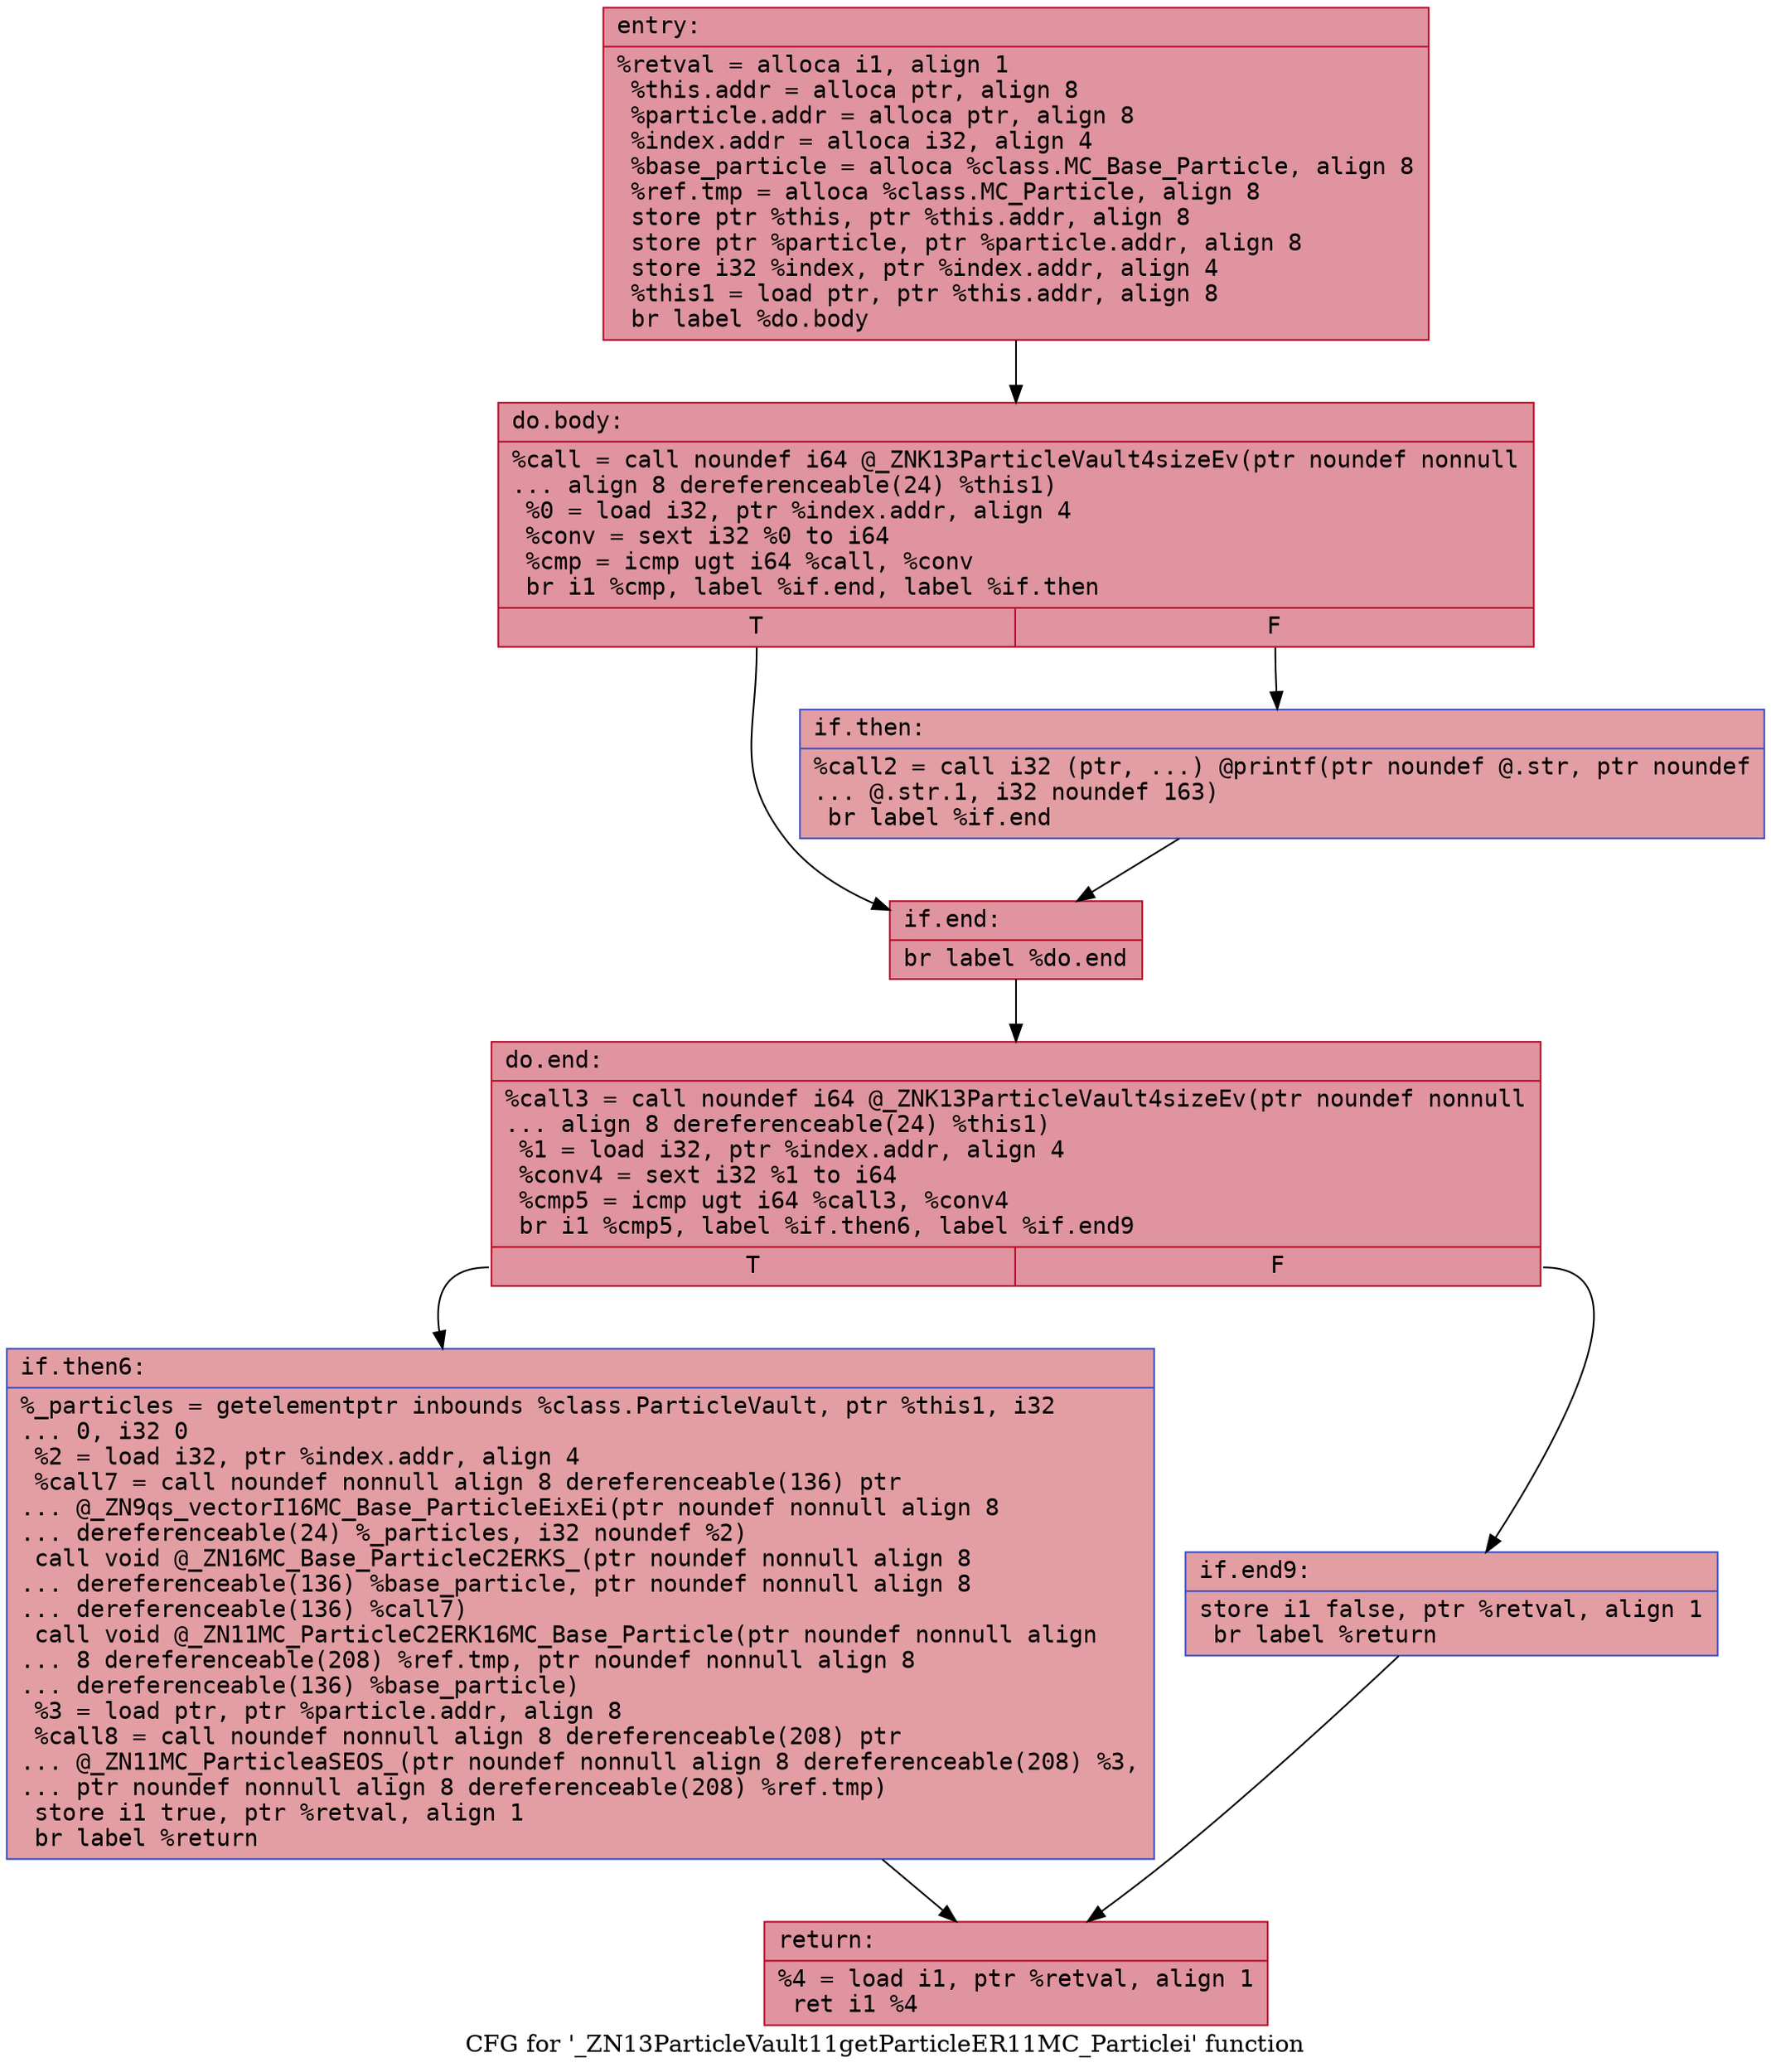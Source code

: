 digraph "CFG for '_ZN13ParticleVault11getParticleER11MC_Particlei' function" {
	label="CFG for '_ZN13ParticleVault11getParticleER11MC_Particlei' function";

	Node0x556456c987b0 [shape=record,color="#b70d28ff", style=filled, fillcolor="#b70d2870" fontname="Courier",label="{entry:\l|  %retval = alloca i1, align 1\l  %this.addr = alloca ptr, align 8\l  %particle.addr = alloca ptr, align 8\l  %index.addr = alloca i32, align 4\l  %base_particle = alloca %class.MC_Base_Particle, align 8\l  %ref.tmp = alloca %class.MC_Particle, align 8\l  store ptr %this, ptr %this.addr, align 8\l  store ptr %particle, ptr %particle.addr, align 8\l  store i32 %index, ptr %index.addr, align 4\l  %this1 = load ptr, ptr %this.addr, align 8\l  br label %do.body\l}"];
	Node0x556456c987b0 -> Node0x556456c995e0[tooltip="entry -> do.body\nProbability 100.00%" ];
	Node0x556456c995e0 [shape=record,color="#b70d28ff", style=filled, fillcolor="#b70d2870" fontname="Courier",label="{do.body:\l|  %call = call noundef i64 @_ZNK13ParticleVault4sizeEv(ptr noundef nonnull\l... align 8 dereferenceable(24) %this1)\l  %0 = load i32, ptr %index.addr, align 4\l  %conv = sext i32 %0 to i64\l  %cmp = icmp ugt i64 %call, %conv\l  br i1 %cmp, label %if.end, label %if.then\l|{<s0>T|<s1>F}}"];
	Node0x556456c995e0:s0 -> Node0x556456c99c10[tooltip="do.body -> if.end\nProbability 50.00%" ];
	Node0x556456c995e0:s1 -> Node0x556456c99ce0[tooltip="do.body -> if.then\nProbability 50.00%" ];
	Node0x556456c99ce0 [shape=record,color="#3d50c3ff", style=filled, fillcolor="#be242e70" fontname="Courier",label="{if.then:\l|  %call2 = call i32 (ptr, ...) @printf(ptr noundef @.str, ptr noundef\l... @.str.1, i32 noundef 163)\l  br label %if.end\l}"];
	Node0x556456c99ce0 -> Node0x556456c99c10[tooltip="if.then -> if.end\nProbability 100.00%" ];
	Node0x556456c99c10 [shape=record,color="#b70d28ff", style=filled, fillcolor="#b70d2870" fontname="Courier",label="{if.end:\l|  br label %do.end\l}"];
	Node0x556456c99c10 -> Node0x556456c99fc0[tooltip="if.end -> do.end\nProbability 100.00%" ];
	Node0x556456c99fc0 [shape=record,color="#b70d28ff", style=filled, fillcolor="#b70d2870" fontname="Courier",label="{do.end:\l|  %call3 = call noundef i64 @_ZNK13ParticleVault4sizeEv(ptr noundef nonnull\l... align 8 dereferenceable(24) %this1)\l  %1 = load i32, ptr %index.addr, align 4\l  %conv4 = sext i32 %1 to i64\l  %cmp5 = icmp ugt i64 %call3, %conv4\l  br i1 %cmp5, label %if.then6, label %if.end9\l|{<s0>T|<s1>F}}"];
	Node0x556456c99fc0:s0 -> Node0x556456c9a3d0[tooltip="do.end -> if.then6\nProbability 50.00%" ];
	Node0x556456c99fc0:s1 -> Node0x556456c9a420[tooltip="do.end -> if.end9\nProbability 50.00%" ];
	Node0x556456c9a3d0 [shape=record,color="#3d50c3ff", style=filled, fillcolor="#be242e70" fontname="Courier",label="{if.then6:\l|  %_particles = getelementptr inbounds %class.ParticleVault, ptr %this1, i32\l... 0, i32 0\l  %2 = load i32, ptr %index.addr, align 4\l  %call7 = call noundef nonnull align 8 dereferenceable(136) ptr\l... @_ZN9qs_vectorI16MC_Base_ParticleEixEi(ptr noundef nonnull align 8\l... dereferenceable(24) %_particles, i32 noundef %2)\l  call void @_ZN16MC_Base_ParticleC2ERKS_(ptr noundef nonnull align 8\l... dereferenceable(136) %base_particle, ptr noundef nonnull align 8\l... dereferenceable(136) %call7)\l  call void @_ZN11MC_ParticleC2ERK16MC_Base_Particle(ptr noundef nonnull align\l... 8 dereferenceable(208) %ref.tmp, ptr noundef nonnull align 8\l... dereferenceable(136) %base_particle)\l  %3 = load ptr, ptr %particle.addr, align 8\l  %call8 = call noundef nonnull align 8 dereferenceable(208) ptr\l... @_ZN11MC_ParticleaSEOS_(ptr noundef nonnull align 8 dereferenceable(208) %3,\l... ptr noundef nonnull align 8 dereferenceable(208) %ref.tmp)\l  store i1 true, ptr %retval, align 1\l  br label %return\l}"];
	Node0x556456c9a3d0 -> Node0x556456c9b400[tooltip="if.then6 -> return\nProbability 100.00%" ];
	Node0x556456c9a420 [shape=record,color="#3d50c3ff", style=filled, fillcolor="#be242e70" fontname="Courier",label="{if.end9:\l|  store i1 false, ptr %retval, align 1\l  br label %return\l}"];
	Node0x556456c9a420 -> Node0x556456c9b400[tooltip="if.end9 -> return\nProbability 100.00%" ];
	Node0x556456c9b400 [shape=record,color="#b70d28ff", style=filled, fillcolor="#b70d2870" fontname="Courier",label="{return:\l|  %4 = load i1, ptr %retval, align 1\l  ret i1 %4\l}"];
}
